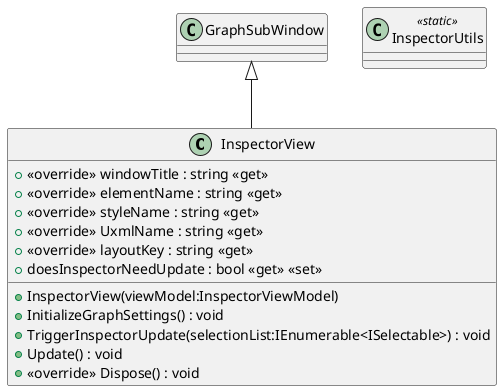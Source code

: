 @startuml
class InspectorView {
    + <<override>> windowTitle : string <<get>>
    + <<override>> elementName : string <<get>>
    + <<override>> styleName : string <<get>>
    + <<override>> UxmlName : string <<get>>
    + <<override>> layoutKey : string <<get>>
    + InspectorView(viewModel:InspectorViewModel)
    + InitializeGraphSettings() : void
    + doesInspectorNeedUpdate : bool <<get>> <<set>>
    + TriggerInspectorUpdate(selectionList:IEnumerable<ISelectable>) : void
    + Update() : void
    + <<override>> Dispose() : void
}
class InspectorUtils <<static>> {
}
GraphSubWindow <|-- InspectorView
@enduml
